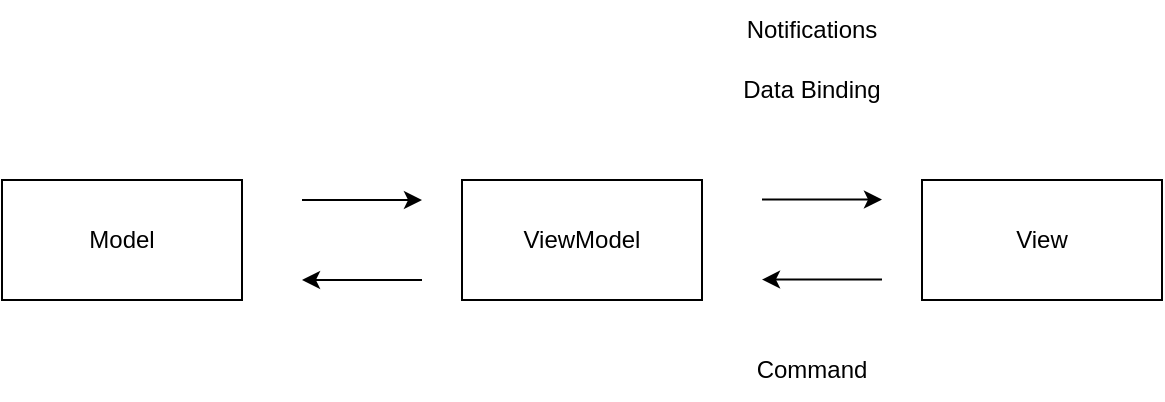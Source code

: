 <mxfile version="21.4.0" type="device" pages="2">
  <diagram name="MVVMパターン" id="ws66lXrO5oaL-9CL0-PD">
    <mxGraphModel dx="1434" dy="788" grid="1" gridSize="10" guides="1" tooltips="1" connect="1" arrows="1" fold="1" page="1" pageScale="1" pageWidth="827" pageHeight="1169" math="0" shadow="0">
      <root>
        <mxCell id="0" />
        <mxCell id="1" parent="0" />
        <mxCell id="Q1PqAyn53_yQWRf1Xd7Y-1" value="Model" style="rounded=0;whiteSpace=wrap;html=1;" parent="1" vertex="1">
          <mxGeometry x="80" y="240" width="120" height="60" as="geometry" />
        </mxCell>
        <mxCell id="Q1PqAyn53_yQWRf1Xd7Y-2" value="ViewModel" style="rounded=0;whiteSpace=wrap;html=1;" parent="1" vertex="1">
          <mxGeometry x="310" y="240" width="120" height="60" as="geometry" />
        </mxCell>
        <mxCell id="Q1PqAyn53_yQWRf1Xd7Y-3" value="View" style="rounded=0;whiteSpace=wrap;html=1;" parent="1" vertex="1">
          <mxGeometry x="540" y="240" width="120" height="60" as="geometry" />
        </mxCell>
        <mxCell id="Q1PqAyn53_yQWRf1Xd7Y-4" value="" style="endArrow=classic;html=1;rounded=0;" parent="1" edge="1">
          <mxGeometry width="50" height="50" relative="1" as="geometry">
            <mxPoint x="230" y="250" as="sourcePoint" />
            <mxPoint x="290" y="250" as="targetPoint" />
          </mxGeometry>
        </mxCell>
        <mxCell id="Q1PqAyn53_yQWRf1Xd7Y-5" value="" style="endArrow=classic;html=1;rounded=0;" parent="1" edge="1">
          <mxGeometry width="50" height="50" relative="1" as="geometry">
            <mxPoint x="290" y="290" as="sourcePoint" />
            <mxPoint x="230" y="290" as="targetPoint" />
          </mxGeometry>
        </mxCell>
        <mxCell id="Q1PqAyn53_yQWRf1Xd7Y-6" value="" style="endArrow=classic;html=1;rounded=0;" parent="1" edge="1">
          <mxGeometry width="50" height="50" relative="1" as="geometry">
            <mxPoint x="460" y="249.76" as="sourcePoint" />
            <mxPoint x="520" y="249.76" as="targetPoint" />
          </mxGeometry>
        </mxCell>
        <mxCell id="Q1PqAyn53_yQWRf1Xd7Y-7" value="" style="endArrow=classic;html=1;rounded=0;" parent="1" edge="1">
          <mxGeometry width="50" height="50" relative="1" as="geometry">
            <mxPoint x="520" y="289.76" as="sourcePoint" />
            <mxPoint x="460" y="289.76" as="targetPoint" />
          </mxGeometry>
        </mxCell>
        <mxCell id="Q1PqAyn53_yQWRf1Xd7Y-8" value="Notifications" style="text;html=1;strokeColor=none;fillColor=none;align=center;verticalAlign=middle;whiteSpace=wrap;rounded=0;" parent="1" vertex="1">
          <mxGeometry x="440" y="150" width="90" height="30" as="geometry" />
        </mxCell>
        <mxCell id="Q1PqAyn53_yQWRf1Xd7Y-9" value="Data Binding" style="text;html=1;strokeColor=none;fillColor=none;align=center;verticalAlign=middle;whiteSpace=wrap;rounded=0;" parent="1" vertex="1">
          <mxGeometry x="440" y="180" width="90" height="30" as="geometry" />
        </mxCell>
        <mxCell id="Q1PqAyn53_yQWRf1Xd7Y-10" value="Command" style="text;html=1;strokeColor=none;fillColor=none;align=center;verticalAlign=middle;whiteSpace=wrap;rounded=0;" parent="1" vertex="1">
          <mxGeometry x="440" y="320" width="90" height="30" as="geometry" />
        </mxCell>
      </root>
    </mxGraphModel>
  </diagram>
  <diagram id="hK-Ie8gXDSKx-1HRyv0N" name="MVUパターン">
    <mxGraphModel dx="1434" dy="788" grid="1" gridSize="10" guides="1" tooltips="1" connect="1" arrows="1" fold="1" page="1" pageScale="1" pageWidth="827" pageHeight="1169" math="0" shadow="0">
      <root>
        <mxCell id="0" />
        <mxCell id="1" parent="0" />
        <mxCell id="SG1KLVF4puYu3kakAW9z-1" value="View" style="rounded=0;whiteSpace=wrap;html=1;" vertex="1" parent="1">
          <mxGeometry x="350" y="200" width="120" height="60" as="geometry" />
        </mxCell>
        <mxCell id="SG1KLVF4puYu3kakAW9z-2" value="Update" style="rounded=0;whiteSpace=wrap;html=1;" vertex="1" parent="1">
          <mxGeometry x="540" y="370" width="120" height="60" as="geometry" />
        </mxCell>
        <mxCell id="SG1KLVF4puYu3kakAW9z-3" value="Model" style="rounded=0;whiteSpace=wrap;html=1;" vertex="1" parent="1">
          <mxGeometry x="190" y="370" width="120" height="60" as="geometry" />
        </mxCell>
        <mxCell id="SG1KLVF4puYu3kakAW9z-4" value="" style="endArrow=classic;html=1;rounded=0;exitX=1;exitY=0.25;exitDx=0;exitDy=0;entryX=0.75;entryY=0;entryDx=0;entryDy=0;" edge="1" parent="1" source="SG1KLVF4puYu3kakAW9z-1" target="SG1KLVF4puYu3kakAW9z-2">
          <mxGeometry width="50" height="50" relative="1" as="geometry">
            <mxPoint x="390" y="430" as="sourcePoint" />
            <mxPoint x="440" y="380" as="targetPoint" />
          </mxGeometry>
        </mxCell>
        <mxCell id="SG1KLVF4puYu3kakAW9z-6" value="" style="endArrow=classic;html=1;rounded=0;exitX=0;exitY=0.25;exitDx=0;exitDy=0;entryX=1;entryY=0.25;entryDx=0;entryDy=0;" edge="1" parent="1" source="SG1KLVF4puYu3kakAW9z-2" target="SG1KLVF4puYu3kakAW9z-3">
          <mxGeometry width="50" height="50" relative="1" as="geometry">
            <mxPoint x="390" y="430" as="sourcePoint" />
            <mxPoint x="440" y="380" as="targetPoint" />
          </mxGeometry>
        </mxCell>
        <mxCell id="SG1KLVF4puYu3kakAW9z-8" value="" style="endArrow=classic;html=1;rounded=0;exitX=0.5;exitY=0;exitDx=0;exitDy=0;entryX=0;entryY=0.75;entryDx=0;entryDy=0;" edge="1" parent="1" source="SG1KLVF4puYu3kakAW9z-3" target="SG1KLVF4puYu3kakAW9z-1">
          <mxGeometry width="50" height="50" relative="1" as="geometry">
            <mxPoint x="390" y="430" as="sourcePoint" />
            <mxPoint x="440" y="380" as="targetPoint" />
          </mxGeometry>
        </mxCell>
        <mxCell id="SG1KLVF4puYu3kakAW9z-10" value="Binding&lt;br&gt;Command" style="text;html=1;strokeColor=none;fillColor=none;align=center;verticalAlign=middle;whiteSpace=wrap;rounded=0;" vertex="1" parent="1">
          <mxGeometry x="590" y="230" width="60" height="30" as="geometry" />
        </mxCell>
        <mxCell id="SG1KLVF4puYu3kakAW9z-11" value="State Change" style="text;html=1;strokeColor=none;fillColor=none;align=center;verticalAlign=middle;whiteSpace=wrap;rounded=0;" vertex="1" parent="1">
          <mxGeometry x="380" y="450" width="60" height="30" as="geometry" />
        </mxCell>
        <mxCell id="SG1KLVF4puYu3kakAW9z-12" value="State" style="text;html=1;strokeColor=none;fillColor=none;align=center;verticalAlign=middle;whiteSpace=wrap;rounded=0;" vertex="1" parent="1">
          <mxGeometry x="200" y="250" width="60" height="30" as="geometry" />
        </mxCell>
      </root>
    </mxGraphModel>
  </diagram>
</mxfile>
